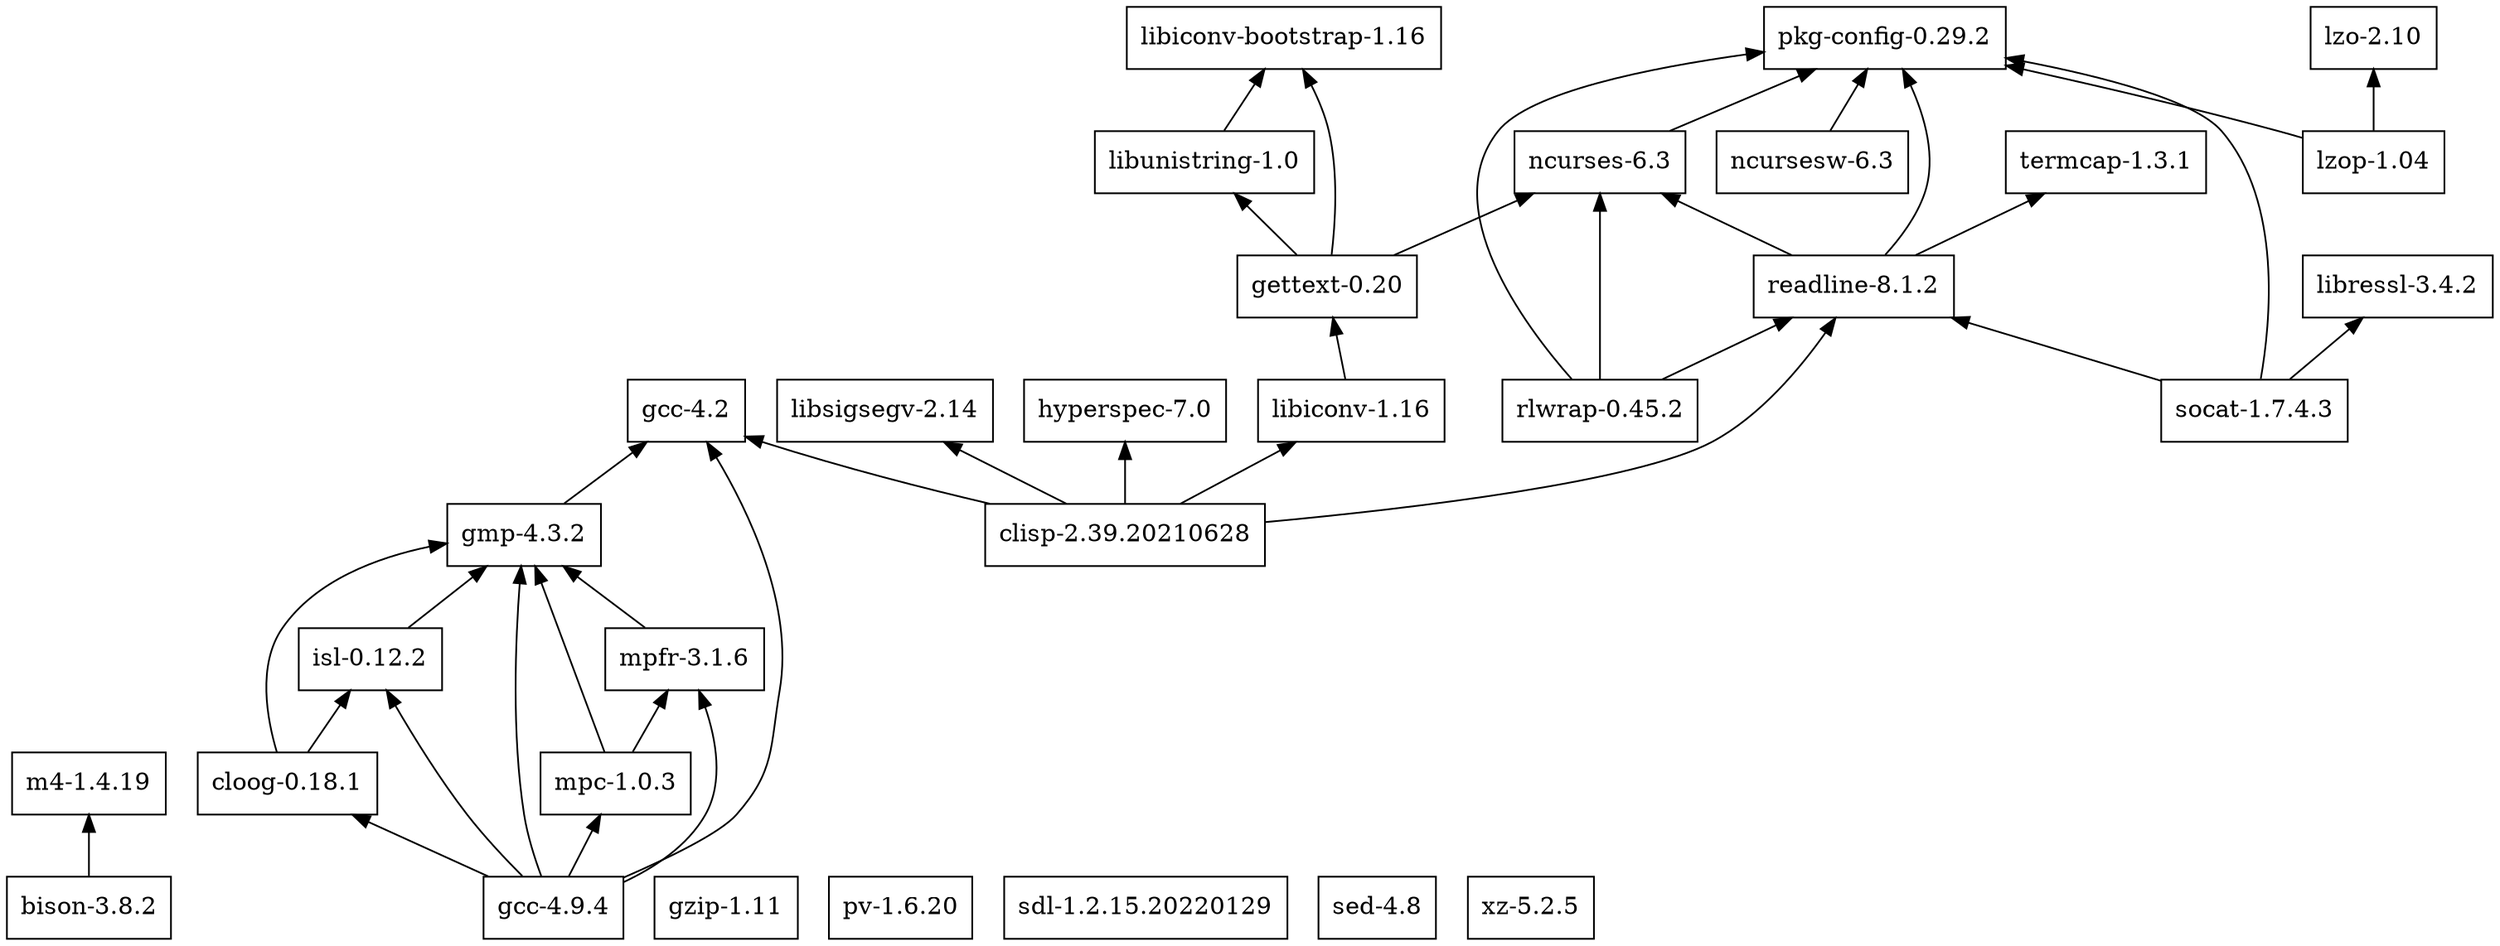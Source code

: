 digraph mygraph {
node [shape=box];
rankdir = BT;

"bison-3.8.2" -> "m4-1.4.19"
"clisp-2.39.20210628" -> "gcc-4.2"
"clisp-2.39.20210628" -> "hyperspec-7.0"
"clisp-2.39.20210628" -> "libiconv-1.16"
"clisp-2.39.20210628" -> "libsigsegv-2.14"
"clisp-2.39.20210628" -> "readline-8.1.2"
"cloog-0.18.1" -> "gmp-4.3.2"
"cloog-0.18.1" -> "isl-0.12.2"
"gcc-4.2"
"gcc-4.9.4" -> "cloog-0.18.1"
"gcc-4.9.4" -> "gcc-4.2"
"gcc-4.9.4" -> "gmp-4.3.2"
"gcc-4.9.4" -> "isl-0.12.2"
"gcc-4.9.4" -> "mpc-1.0.3"
"gcc-4.9.4" -> "mpfr-3.1.6"
"gettext-0.20" -> "libiconv-bootstrap-1.16"
"gettext-0.20" -> "libunistring-1.0"
"gettext-0.20" -> "ncurses-6.3"
"gmp-4.3.2" -> "gcc-4.2"
"gzip-1.11"
"hyperspec-7.0"
"isl-0.12.2" -> "gmp-4.3.2"
"libiconv-1.16" -> "gettext-0.20"
"libiconv-bootstrap-1.16"
"libressl-3.4.2"
"libsigsegv-2.14"
"libunistring-1.0" -> "libiconv-bootstrap-1.16"
"lzo-2.10"
"lzop-1.04" -> "lzo-2.10"
"lzop-1.04" -> "pkg-config-0.29.2"
"m4-1.4.19"
"mpc-1.0.3" -> "gmp-4.3.2"
"mpc-1.0.3" -> "mpfr-3.1.6"
"mpfr-3.1.6" -> "gmp-4.3.2"
"ncurses-6.3" -> "pkg-config-0.29.2"
"ncursesw-6.3" -> "pkg-config-0.29.2"
"pkg-config-0.29.2"
"pv-1.6.20"
"readline-8.1.2" -> "ncurses-6.3"
"readline-8.1.2" -> "pkg-config-0.29.2"
"readline-8.1.2" -> "termcap-1.3.1"
"rlwrap-0.45.2" -> "ncurses-6.3"
"rlwrap-0.45.2" -> "pkg-config-0.29.2"
"rlwrap-0.45.2" -> "readline-8.1.2"
"sdl-1.2.15.20220129"
"sed-4.8"
"socat-1.7.4.3" -> "libressl-3.4.2"
"socat-1.7.4.3" -> "pkg-config-0.29.2"
"socat-1.7.4.3" -> "readline-8.1.2"
"termcap-1.3.1"
"xz-5.2.5"

}
